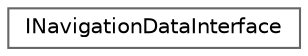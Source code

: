 digraph "Graphical Class Hierarchy"
{
 // INTERACTIVE_SVG=YES
 // LATEX_PDF_SIZE
  bgcolor="transparent";
  edge [fontname=Helvetica,fontsize=10,labelfontname=Helvetica,labelfontsize=10];
  node [fontname=Helvetica,fontsize=10,shape=box,height=0.2,width=0.4];
  rankdir="LR";
  Node0 [id="Node000000",label="INavigationDataInterface",height=0.2,width=0.4,color="grey40", fillcolor="white", style="filled",URL="$dd/d37/classINavigationDataInterface.html",tooltip=" "];
}
